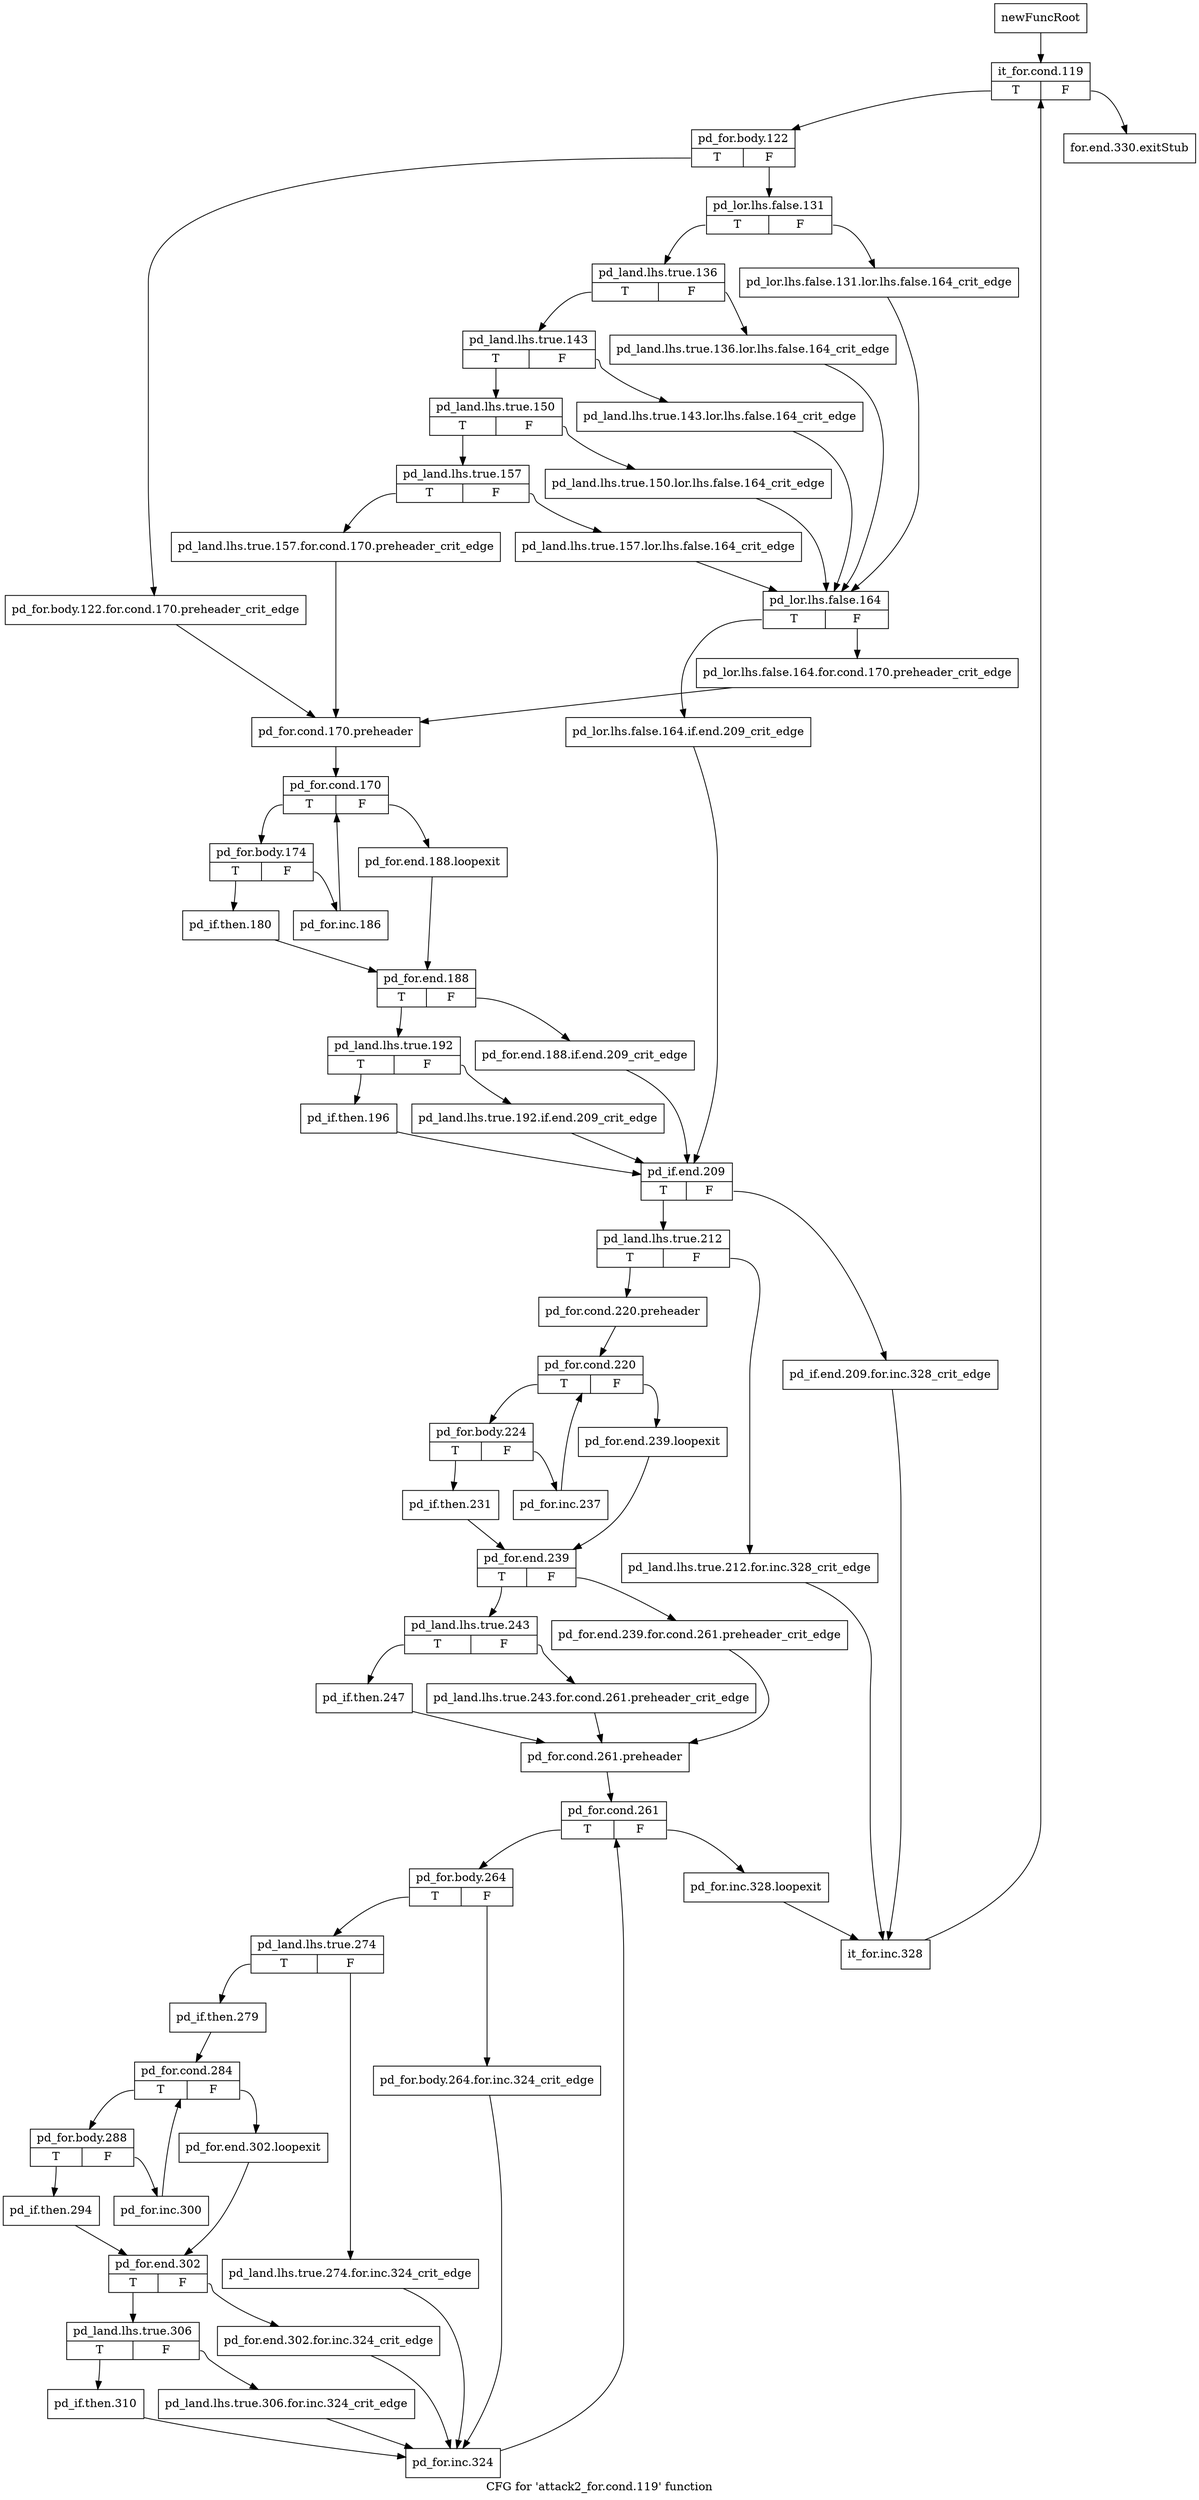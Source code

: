 digraph "CFG for 'attack2_for.cond.119' function" {
	label="CFG for 'attack2_for.cond.119' function";

	Node0x4477470 [shape=record,label="{newFuncRoot}"];
	Node0x4477470 -> Node0x4477510;
	Node0x44774c0 [shape=record,label="{for.end.330.exitStub}"];
	Node0x4477510 [shape=record,label="{it_for.cond.119|{<s0>T|<s1>F}}"];
	Node0x4477510:s0 -> Node0x4477560;
	Node0x4477510:s1 -> Node0x44774c0;
	Node0x4477560 [shape=record,label="{pd_for.body.122|{<s0>T|<s1>F}}"];
	Node0x4477560:s0 -> Node0x4477a10;
	Node0x4477560:s1 -> Node0x44775b0;
	Node0x44775b0 [shape=record,label="{pd_lor.lhs.false.131|{<s0>T|<s1>F}}"];
	Node0x44775b0:s0 -> Node0x4477650;
	Node0x44775b0:s1 -> Node0x4477600;
	Node0x4477600 [shape=record,label="{pd_lor.lhs.false.131.lor.lhs.false.164_crit_edge}"];
	Node0x4477600 -> Node0x44778d0;
	Node0x4477650 [shape=record,label="{pd_land.lhs.true.136|{<s0>T|<s1>F}}"];
	Node0x4477650:s0 -> Node0x44776f0;
	Node0x4477650:s1 -> Node0x44776a0;
	Node0x44776a0 [shape=record,label="{pd_land.lhs.true.136.lor.lhs.false.164_crit_edge}"];
	Node0x44776a0 -> Node0x44778d0;
	Node0x44776f0 [shape=record,label="{pd_land.lhs.true.143|{<s0>T|<s1>F}}"];
	Node0x44776f0:s0 -> Node0x4477790;
	Node0x44776f0:s1 -> Node0x4477740;
	Node0x4477740 [shape=record,label="{pd_land.lhs.true.143.lor.lhs.false.164_crit_edge}"];
	Node0x4477740 -> Node0x44778d0;
	Node0x4477790 [shape=record,label="{pd_land.lhs.true.150|{<s0>T|<s1>F}}"];
	Node0x4477790:s0 -> Node0x4477830;
	Node0x4477790:s1 -> Node0x44777e0;
	Node0x44777e0 [shape=record,label="{pd_land.lhs.true.150.lor.lhs.false.164_crit_edge}"];
	Node0x44777e0 -> Node0x44778d0;
	Node0x4477830 [shape=record,label="{pd_land.lhs.true.157|{<s0>T|<s1>F}}"];
	Node0x4477830:s0 -> Node0x44779c0;
	Node0x4477830:s1 -> Node0x4477880;
	Node0x4477880 [shape=record,label="{pd_land.lhs.true.157.lor.lhs.false.164_crit_edge}"];
	Node0x4477880 -> Node0x44778d0;
	Node0x44778d0 [shape=record,label="{pd_lor.lhs.false.164|{<s0>T|<s1>F}}"];
	Node0x44778d0:s0 -> Node0x4477970;
	Node0x44778d0:s1 -> Node0x4477920;
	Node0x4477920 [shape=record,label="{pd_lor.lhs.false.164.for.cond.170.preheader_crit_edge}"];
	Node0x4477920 -> Node0x4477a60;
	Node0x4477970 [shape=record,label="{pd_lor.lhs.false.164.if.end.209_crit_edge}"];
	Node0x4477970 -> Node0x4477dd0;
	Node0x44779c0 [shape=record,label="{pd_land.lhs.true.157.for.cond.170.preheader_crit_edge}"];
	Node0x44779c0 -> Node0x4477a60;
	Node0x4477a10 [shape=record,label="{pd_for.body.122.for.cond.170.preheader_crit_edge}"];
	Node0x4477a10 -> Node0x4477a60;
	Node0x4477a60 [shape=record,label="{pd_for.cond.170.preheader}"];
	Node0x4477a60 -> Node0x4477ab0;
	Node0x4477ab0 [shape=record,label="{pd_for.cond.170|{<s0>T|<s1>F}}"];
	Node0x4477ab0:s0 -> Node0x4477b50;
	Node0x4477ab0:s1 -> Node0x4477b00;
	Node0x4477b00 [shape=record,label="{pd_for.end.188.loopexit}"];
	Node0x4477b00 -> Node0x4477c40;
	Node0x4477b50 [shape=record,label="{pd_for.body.174|{<s0>T|<s1>F}}"];
	Node0x4477b50:s0 -> Node0x4477bf0;
	Node0x4477b50:s1 -> Node0x4477ba0;
	Node0x4477ba0 [shape=record,label="{pd_for.inc.186}"];
	Node0x4477ba0 -> Node0x4477ab0;
	Node0x4477bf0 [shape=record,label="{pd_if.then.180}"];
	Node0x4477bf0 -> Node0x4477c40;
	Node0x4477c40 [shape=record,label="{pd_for.end.188|{<s0>T|<s1>F}}"];
	Node0x4477c40:s0 -> Node0x4477ce0;
	Node0x4477c40:s1 -> Node0x4477c90;
	Node0x4477c90 [shape=record,label="{pd_for.end.188.if.end.209_crit_edge}"];
	Node0x4477c90 -> Node0x4477dd0;
	Node0x4477ce0 [shape=record,label="{pd_land.lhs.true.192|{<s0>T|<s1>F}}"];
	Node0x4477ce0:s0 -> Node0x4477d80;
	Node0x4477ce0:s1 -> Node0x4477d30;
	Node0x4477d30 [shape=record,label="{pd_land.lhs.true.192.if.end.209_crit_edge}"];
	Node0x4477d30 -> Node0x4477dd0;
	Node0x4477d80 [shape=record,label="{pd_if.then.196}"];
	Node0x4477d80 -> Node0x4477dd0;
	Node0x4477dd0 [shape=record,label="{pd_if.end.209|{<s0>T|<s1>F}}"];
	Node0x4477dd0:s0 -> Node0x4477e70;
	Node0x4477dd0:s1 -> Node0x4477e20;
	Node0x4477e20 [shape=record,label="{pd_if.end.209.for.inc.328_crit_edge}"];
	Node0x4477e20 -> Node0x4478370;
	Node0x4477e70 [shape=record,label="{pd_land.lhs.true.212|{<s0>T|<s1>F}}"];
	Node0x4477e70:s0 -> Node0x4477f10;
	Node0x4477e70:s1 -> Node0x4477ec0;
	Node0x4477ec0 [shape=record,label="{pd_land.lhs.true.212.for.inc.328_crit_edge}"];
	Node0x4477ec0 -> Node0x4478370;
	Node0x4477f10 [shape=record,label="{pd_for.cond.220.preheader}"];
	Node0x4477f10 -> Node0x4477f60;
	Node0x4477f60 [shape=record,label="{pd_for.cond.220|{<s0>T|<s1>F}}"];
	Node0x4477f60:s0 -> Node0x4478000;
	Node0x4477f60:s1 -> Node0x4477fb0;
	Node0x4477fb0 [shape=record,label="{pd_for.end.239.loopexit}"];
	Node0x4477fb0 -> Node0x44780f0;
	Node0x4478000 [shape=record,label="{pd_for.body.224|{<s0>T|<s1>F}}"];
	Node0x4478000:s0 -> Node0x44780a0;
	Node0x4478000:s1 -> Node0x4478050;
	Node0x4478050 [shape=record,label="{pd_for.inc.237}"];
	Node0x4478050 -> Node0x4477f60;
	Node0x44780a0 [shape=record,label="{pd_if.then.231}"];
	Node0x44780a0 -> Node0x44780f0;
	Node0x44780f0 [shape=record,label="{pd_for.end.239|{<s0>T|<s1>F}}"];
	Node0x44780f0:s0 -> Node0x4478190;
	Node0x44780f0:s1 -> Node0x4478140;
	Node0x4478140 [shape=record,label="{pd_for.end.239.for.cond.261.preheader_crit_edge}"];
	Node0x4478140 -> Node0x4478280;
	Node0x4478190 [shape=record,label="{pd_land.lhs.true.243|{<s0>T|<s1>F}}"];
	Node0x4478190:s0 -> Node0x4478230;
	Node0x4478190:s1 -> Node0x44781e0;
	Node0x44781e0 [shape=record,label="{pd_land.lhs.true.243.for.cond.261.preheader_crit_edge}"];
	Node0x44781e0 -> Node0x4478280;
	Node0x4478230 [shape=record,label="{pd_if.then.247}"];
	Node0x4478230 -> Node0x4478280;
	Node0x4478280 [shape=record,label="{pd_for.cond.261.preheader}"];
	Node0x4478280 -> Node0x44782d0;
	Node0x44782d0 [shape=record,label="{pd_for.cond.261|{<s0>T|<s1>F}}"];
	Node0x44782d0:s0 -> Node0x44783c0;
	Node0x44782d0:s1 -> Node0x4478320;
	Node0x4478320 [shape=record,label="{pd_for.inc.328.loopexit}"];
	Node0x4478320 -> Node0x4478370;
	Node0x4478370 [shape=record,label="{it_for.inc.328}"];
	Node0x4478370 -> Node0x4477510;
	Node0x44783c0 [shape=record,label="{pd_for.body.264|{<s0>T|<s1>F}}"];
	Node0x44783c0:s0 -> Node0x4478460;
	Node0x44783c0:s1 -> Node0x4478410;
	Node0x4478410 [shape=record,label="{pd_for.body.264.for.inc.324_crit_edge}"];
	Node0x4478410 -> Node0x4478870;
	Node0x4478460 [shape=record,label="{pd_land.lhs.true.274|{<s0>T|<s1>F}}"];
	Node0x4478460:s0 -> Node0x4478500;
	Node0x4478460:s1 -> Node0x44784b0;
	Node0x44784b0 [shape=record,label="{pd_land.lhs.true.274.for.inc.324_crit_edge}"];
	Node0x44784b0 -> Node0x4478870;
	Node0x4478500 [shape=record,label="{pd_if.then.279}"];
	Node0x4478500 -> Node0x4478550;
	Node0x4478550 [shape=record,label="{pd_for.cond.284|{<s0>T|<s1>F}}"];
	Node0x4478550:s0 -> Node0x44785f0;
	Node0x4478550:s1 -> Node0x44785a0;
	Node0x44785a0 [shape=record,label="{pd_for.end.302.loopexit}"];
	Node0x44785a0 -> Node0x44786e0;
	Node0x44785f0 [shape=record,label="{pd_for.body.288|{<s0>T|<s1>F}}"];
	Node0x44785f0:s0 -> Node0x4478690;
	Node0x44785f0:s1 -> Node0x4478640;
	Node0x4478640 [shape=record,label="{pd_for.inc.300}"];
	Node0x4478640 -> Node0x4478550;
	Node0x4478690 [shape=record,label="{pd_if.then.294}"];
	Node0x4478690 -> Node0x44786e0;
	Node0x44786e0 [shape=record,label="{pd_for.end.302|{<s0>T|<s1>F}}"];
	Node0x44786e0:s0 -> Node0x4478780;
	Node0x44786e0:s1 -> Node0x4478730;
	Node0x4478730 [shape=record,label="{pd_for.end.302.for.inc.324_crit_edge}"];
	Node0x4478730 -> Node0x4478870;
	Node0x4478780 [shape=record,label="{pd_land.lhs.true.306|{<s0>T|<s1>F}}"];
	Node0x4478780:s0 -> Node0x4478820;
	Node0x4478780:s1 -> Node0x44787d0;
	Node0x44787d0 [shape=record,label="{pd_land.lhs.true.306.for.inc.324_crit_edge}"];
	Node0x44787d0 -> Node0x4478870;
	Node0x4478820 [shape=record,label="{pd_if.then.310}"];
	Node0x4478820 -> Node0x4478870;
	Node0x4478870 [shape=record,label="{pd_for.inc.324}"];
	Node0x4478870 -> Node0x44782d0;
}
